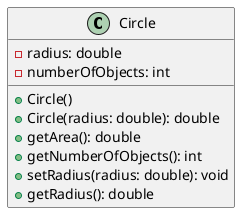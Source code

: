 @startuml
class Circle {
    -radius: double
    -numberOfObjects: int
    +Circle()
    +Circle(radius: double): double
    +getArea(): double
    +getNumberOfObjects(): int
    +setRadius(radius: double): void
    +getRadius(): double
}
@enduml
